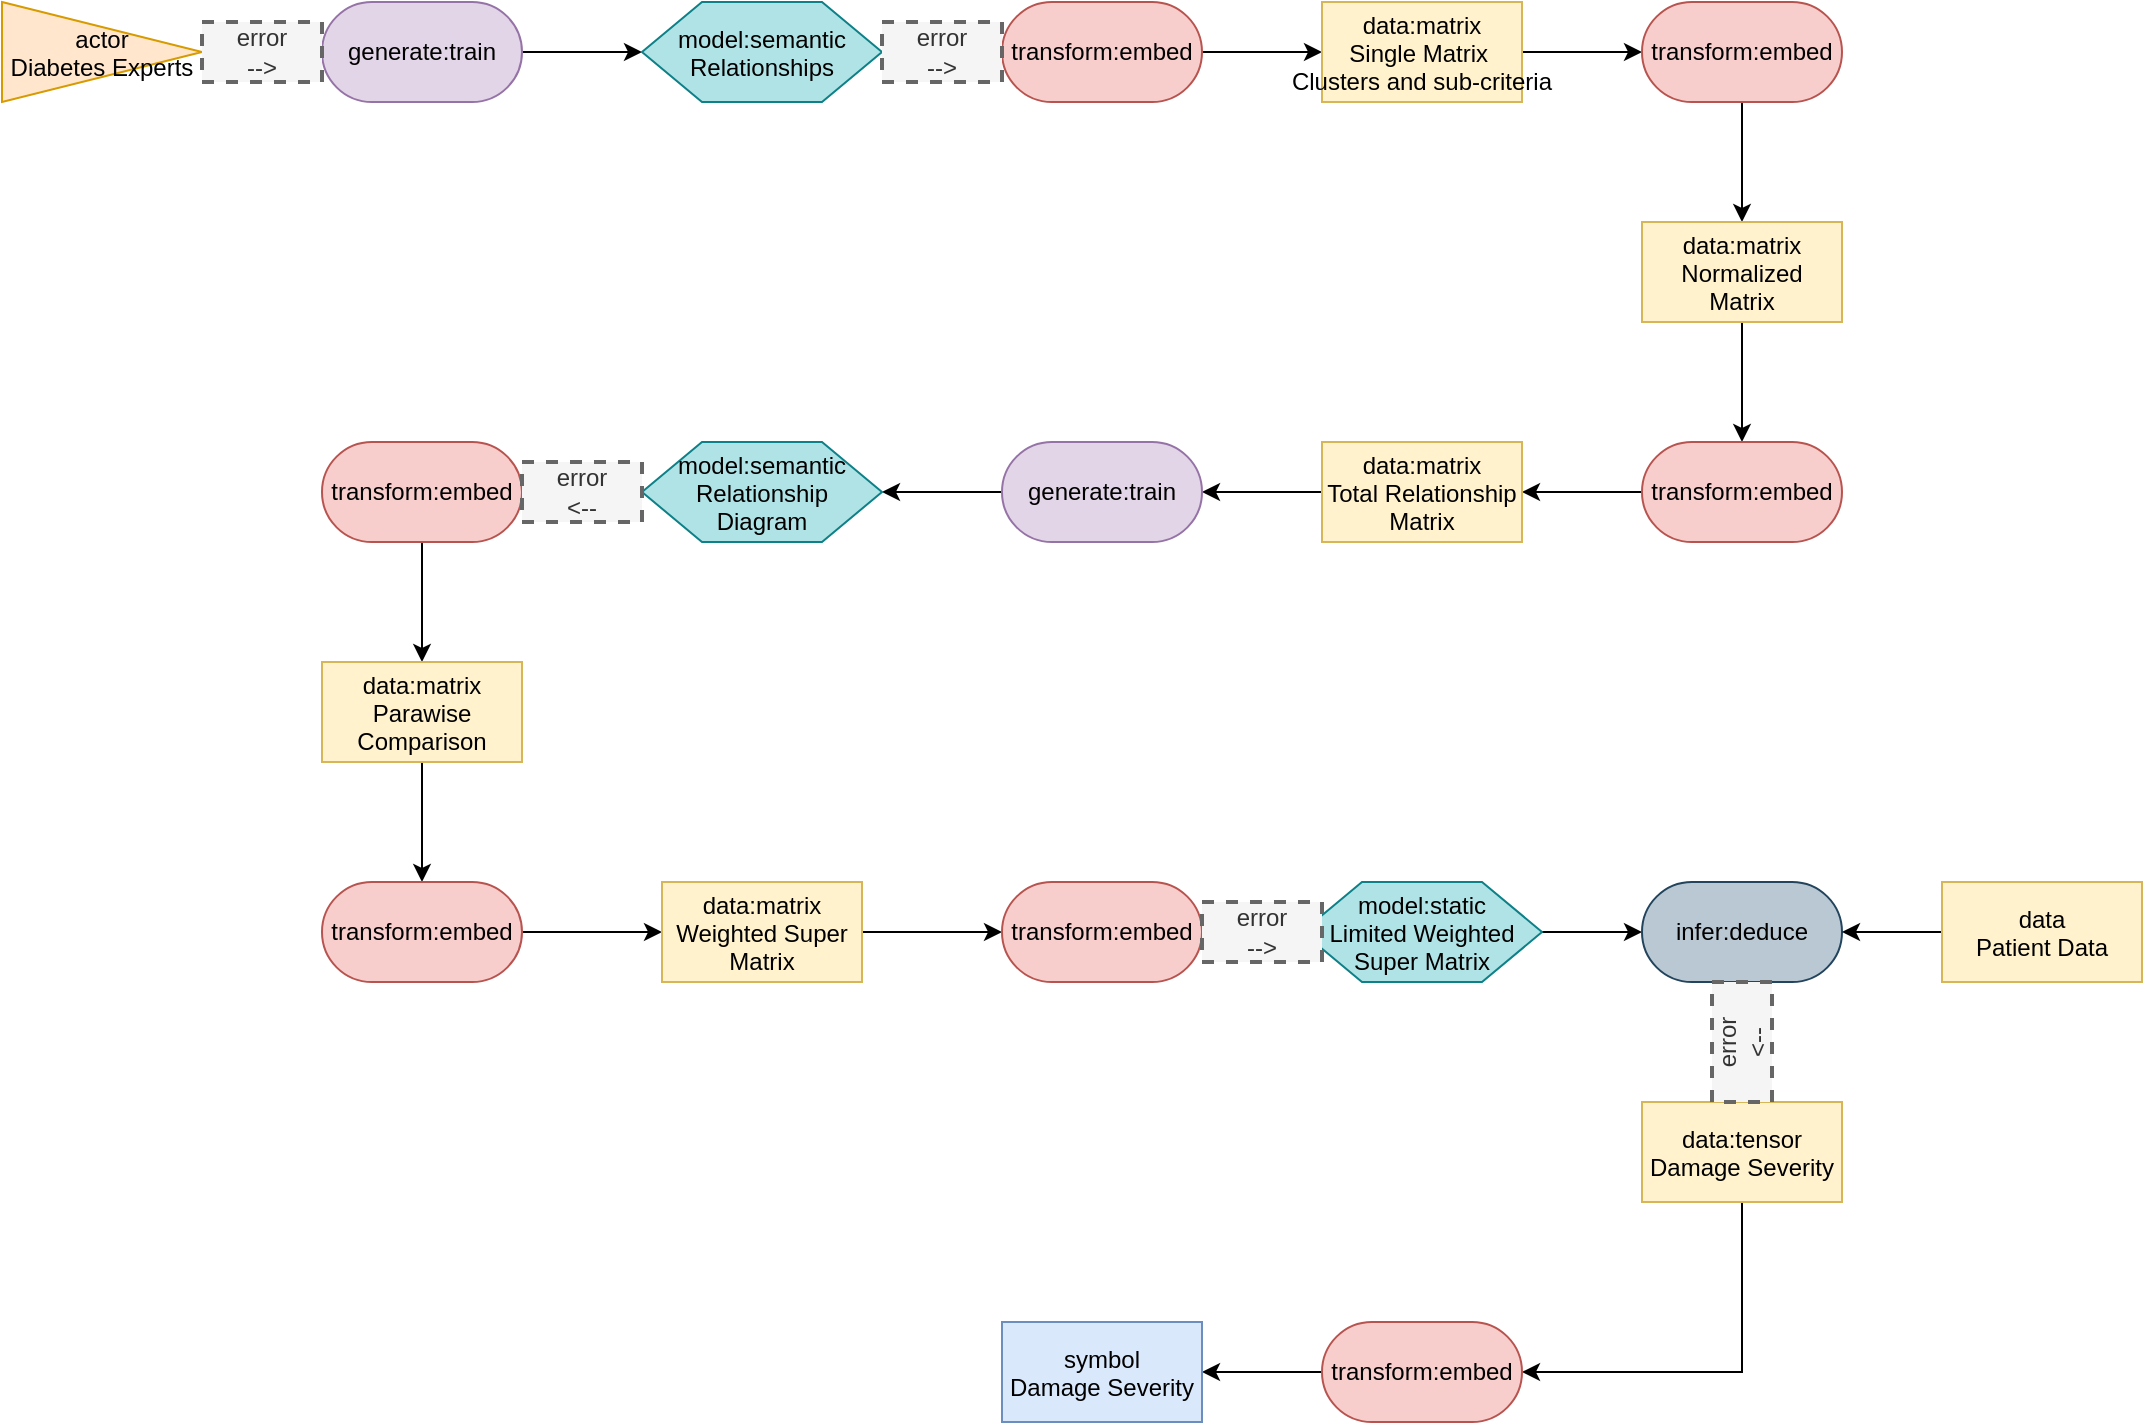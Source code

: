 <mxfile version="27.1.6" pages="2">
  <diagram name="Page-1" id="Ha0MgVNEtsTLosOIZYmX">
    <mxGraphModel dx="1123" dy="673" grid="1" gridSize="10" guides="1" tooltips="1" connect="1" arrows="1" fold="1" page="1" pageScale="1" pageWidth="3300" pageHeight="4681" math="0" shadow="0">
      <root>
        <mxCell id="0" />
        <mxCell id="1" parent="0" />
        <mxCell id="TfQsHLih08UGCaOp2INQ-1" value="actor&#xa;Diabetes Experts" style="triangle;fillColor=#ffe6cc;strokeColor=#d79b00;fontColor=#000000;" parent="1" name="actor" vertex="1">
          <mxGeometry x="680" y="310" width="100" height="50" as="geometry" />
        </mxCell>
        <mxCell id="TfQsHLih08UGCaOp2INQ-7" style="edgeStyle=orthogonalEdgeStyle;rounded=0;orthogonalLoop=1;jettySize=auto;html=1;entryX=0;entryY=0.5;entryDx=0;entryDy=0;" parent="1" source="TfQsHLih08UGCaOp2INQ-2" target="TfQsHLih08UGCaOp2INQ-6" edge="1">
          <mxGeometry relative="1" as="geometry" />
        </mxCell>
        <mxCell id="TfQsHLih08UGCaOp2INQ-2" value="generate:train" style="rounded=1;whiteSpace=wrap;html=1;arcSize=50;fillColor=#e1d5e7;strokeColor=#9673a6;" parent="1" name="generate:train" vertex="1">
          <mxGeometry x="840" y="310" width="100" height="50" as="geometry" />
        </mxCell>
        <mxCell id="TfQsHLih08UGCaOp2INQ-5" value="&lt;div&gt;error&lt;/div&gt;&lt;div&gt;--&amp;gt;&lt;/div&gt;" style="text;html=1;align=center;verticalAlign=middle;whiteSpace=wrap;rounded=0;dashed=1;fillColor=#f5f5f5;fontColor=#333333;strokeColor=#666666;strokeWidth=2;" parent="1" name="text" vertex="1">
          <mxGeometry x="780" y="320" width="60" height="30" as="geometry" />
        </mxCell>
        <mxCell id="TfQsHLih08UGCaOp2INQ-6" value="model:semantic&#xa;Relationships" style="shape=hexagon;perimeter=hexagonPerimeter2;fillColor=#b0e3e6;strokeColor=#0e8088;" parent="1" name="model" vertex="1">
          <mxGeometry x="1000" y="310" width="120" height="50" as="geometry" />
        </mxCell>
        <mxCell id="TfQsHLih08UGCaOp2INQ-12" style="edgeStyle=orthogonalEdgeStyle;rounded=0;orthogonalLoop=1;jettySize=auto;html=1;entryX=0;entryY=0.5;entryDx=0;entryDy=0;" parent="1" source="TfQsHLih08UGCaOp2INQ-8" target="TfQsHLih08UGCaOp2INQ-11" edge="1">
          <mxGeometry relative="1" as="geometry" />
        </mxCell>
        <mxCell id="TfQsHLih08UGCaOp2INQ-8" value="transform:embed" style="rounded=1;whiteSpace=wrap;html=1;arcSize=50;fillColor=#f8cecc;strokeColor=#b85450;" parent="1" name="transform" vertex="1">
          <mxGeometry x="1180" y="310" width="100" height="50" as="geometry" />
        </mxCell>
        <mxCell id="TfQsHLih08UGCaOp2INQ-10" value="&lt;div&gt;error&lt;/div&gt;&lt;div&gt;--&amp;gt;&lt;/div&gt;" style="text;html=1;align=center;verticalAlign=middle;whiteSpace=wrap;rounded=0;dashed=1;fillColor=#f5f5f5;fontColor=#333333;strokeColor=#666666;strokeWidth=2;" parent="1" name="text" vertex="1">
          <mxGeometry x="1120" y="320" width="60" height="30" as="geometry" />
        </mxCell>
        <mxCell id="TfQsHLih08UGCaOp2INQ-14" style="edgeStyle=orthogonalEdgeStyle;rounded=0;orthogonalLoop=1;jettySize=auto;html=1;entryX=0;entryY=0.5;entryDx=0;entryDy=0;" parent="1" source="TfQsHLih08UGCaOp2INQ-11" target="TfQsHLih08UGCaOp2INQ-13" edge="1">
          <mxGeometry relative="1" as="geometry" />
        </mxCell>
        <mxCell id="TfQsHLih08UGCaOp2INQ-11" value="data:matrix&#xa;Single Matrix &#xa;Clusters and sub-criteria" style="rectangle;fillColor=#fff2cc;strokeColor=#d6b656;" parent="1" name="data" vertex="1">
          <mxGeometry x="1340" y="310" width="100" height="50" as="geometry" />
        </mxCell>
        <mxCell id="TfQsHLih08UGCaOp2INQ-16" style="edgeStyle=orthogonalEdgeStyle;rounded=0;orthogonalLoop=1;jettySize=auto;html=1;entryX=0.5;entryY=0;entryDx=0;entryDy=0;" parent="1" source="TfQsHLih08UGCaOp2INQ-13" target="TfQsHLih08UGCaOp2INQ-15" edge="1">
          <mxGeometry relative="1" as="geometry" />
        </mxCell>
        <mxCell id="TfQsHLih08UGCaOp2INQ-13" value="transform:embed" style="rounded=1;whiteSpace=wrap;html=1;arcSize=50;fillColor=#f8cecc;strokeColor=#b85450;" parent="1" name="transform" vertex="1">
          <mxGeometry x="1500" y="310" width="100" height="50" as="geometry" />
        </mxCell>
        <mxCell id="TfQsHLih08UGCaOp2INQ-18" style="edgeStyle=orthogonalEdgeStyle;rounded=0;orthogonalLoop=1;jettySize=auto;html=1;entryX=0.5;entryY=0;entryDx=0;entryDy=0;" parent="1" source="TfQsHLih08UGCaOp2INQ-15" target="TfQsHLih08UGCaOp2INQ-17" edge="1">
          <mxGeometry relative="1" as="geometry" />
        </mxCell>
        <mxCell id="TfQsHLih08UGCaOp2INQ-15" value="data:matrix&#xa;Normalized&#xa;Matrix" style="rectangle;fillColor=#fff2cc;strokeColor=#d6b656;" parent="1" name="data" vertex="1">
          <mxGeometry x="1500" y="420" width="100" height="50" as="geometry" />
        </mxCell>
        <mxCell id="TfQsHLih08UGCaOp2INQ-56" style="edgeStyle=orthogonalEdgeStyle;rounded=0;orthogonalLoop=1;jettySize=auto;html=1;entryX=1;entryY=0.5;entryDx=0;entryDy=0;" parent="1" source="TfQsHLih08UGCaOp2INQ-17" target="TfQsHLih08UGCaOp2INQ-19" edge="1">
          <mxGeometry relative="1" as="geometry" />
        </mxCell>
        <mxCell id="TfQsHLih08UGCaOp2INQ-17" value="transform:embed" style="rounded=1;whiteSpace=wrap;html=1;arcSize=50;fillColor=#f8cecc;strokeColor=#b85450;" parent="1" name="transform" vertex="1">
          <mxGeometry x="1500" y="530" width="100" height="50" as="geometry" />
        </mxCell>
        <mxCell id="TfQsHLih08UGCaOp2INQ-22" style="edgeStyle=orthogonalEdgeStyle;rounded=0;orthogonalLoop=1;jettySize=auto;html=1;entryX=1;entryY=0.5;entryDx=0;entryDy=0;" parent="1" source="TfQsHLih08UGCaOp2INQ-19" target="TfQsHLih08UGCaOp2INQ-21" edge="1">
          <mxGeometry relative="1" as="geometry" />
        </mxCell>
        <mxCell id="TfQsHLih08UGCaOp2INQ-19" value="data:matrix&#xa;Total Relationship&#xa;Matrix" style="rectangle;fillColor=#fff2cc;strokeColor=#d6b656;" parent="1" name="data" vertex="1">
          <mxGeometry x="1340" y="530" width="100" height="50" as="geometry" />
        </mxCell>
        <mxCell id="TfQsHLih08UGCaOp2INQ-24" style="edgeStyle=orthogonalEdgeStyle;rounded=0;orthogonalLoop=1;jettySize=auto;html=1;entryX=1;entryY=0.5;entryDx=0;entryDy=0;" parent="1" source="TfQsHLih08UGCaOp2INQ-21" target="TfQsHLih08UGCaOp2INQ-23" edge="1">
          <mxGeometry relative="1" as="geometry" />
        </mxCell>
        <mxCell id="TfQsHLih08UGCaOp2INQ-21" value="generate:train" style="rounded=1;whiteSpace=wrap;html=1;arcSize=50;fillColor=#e1d5e7;strokeColor=#9673a6;" parent="1" name="generate:train" vertex="1">
          <mxGeometry x="1180" y="530" width="100" height="50" as="geometry" />
        </mxCell>
        <mxCell id="TfQsHLih08UGCaOp2INQ-23" value="model:semantic&#xa;Relationship&#xa;Diagram" style="shape=hexagon;perimeter=hexagonPerimeter2;fillColor=#b0e3e6;strokeColor=#0e8088;" parent="1" name="model" vertex="1">
          <mxGeometry x="1000" y="530" width="120" height="50" as="geometry" />
        </mxCell>
        <mxCell id="TfQsHLih08UGCaOp2INQ-29" style="edgeStyle=orthogonalEdgeStyle;rounded=0;orthogonalLoop=1;jettySize=auto;html=1;exitX=0.5;exitY=1;exitDx=0;exitDy=0;entryX=0.5;entryY=0;entryDx=0;entryDy=0;" parent="1" source="TfQsHLih08UGCaOp2INQ-25" target="TfQsHLih08UGCaOp2INQ-28" edge="1">
          <mxGeometry relative="1" as="geometry" />
        </mxCell>
        <mxCell id="TfQsHLih08UGCaOp2INQ-25" value="transform:embed" style="rounded=1;whiteSpace=wrap;html=1;arcSize=50;fillColor=#f8cecc;strokeColor=#b85450;" parent="1" name="transform" vertex="1">
          <mxGeometry x="840" y="530" width="100" height="50" as="geometry" />
        </mxCell>
        <mxCell id="TfQsHLih08UGCaOp2INQ-27" value="&lt;div&gt;error&lt;/div&gt;&lt;div&gt;&amp;lt;--&lt;/div&gt;" style="text;html=1;align=center;verticalAlign=middle;whiteSpace=wrap;rounded=0;dashed=1;fillColor=#f5f5f5;fontColor=#333333;strokeColor=#666666;strokeWidth=2;" parent="1" name="text" vertex="1">
          <mxGeometry x="940" y="540" width="60" height="30" as="geometry" />
        </mxCell>
        <mxCell id="TfQsHLih08UGCaOp2INQ-31" style="edgeStyle=orthogonalEdgeStyle;rounded=0;orthogonalLoop=1;jettySize=auto;html=1;exitX=0.5;exitY=1;exitDx=0;exitDy=0;entryX=0.5;entryY=0;entryDx=0;entryDy=0;" parent="1" source="TfQsHLih08UGCaOp2INQ-28" target="TfQsHLih08UGCaOp2INQ-30" edge="1">
          <mxGeometry relative="1" as="geometry" />
        </mxCell>
        <mxCell id="TfQsHLih08UGCaOp2INQ-28" value="data:matrix&#xa;Parawise&#xa;Comparison" style="rectangle;fillColor=#fff2cc;strokeColor=#d6b656;" parent="1" name="data" vertex="1">
          <mxGeometry x="840" y="640" width="100" height="50" as="geometry" />
        </mxCell>
        <mxCell id="TfQsHLih08UGCaOp2INQ-33" style="edgeStyle=orthogonalEdgeStyle;rounded=0;orthogonalLoop=1;jettySize=auto;html=1;entryX=0;entryY=0.5;entryDx=0;entryDy=0;" parent="1" source="TfQsHLih08UGCaOp2INQ-30" target="TfQsHLih08UGCaOp2INQ-32" edge="1">
          <mxGeometry relative="1" as="geometry" />
        </mxCell>
        <mxCell id="TfQsHLih08UGCaOp2INQ-30" value="transform:embed" style="rounded=1;whiteSpace=wrap;html=1;arcSize=50;fillColor=#f8cecc;strokeColor=#b85450;" parent="1" name="transform" vertex="1">
          <mxGeometry x="840" y="750" width="100" height="50" as="geometry" />
        </mxCell>
        <mxCell id="TfQsHLih08UGCaOp2INQ-35" style="edgeStyle=orthogonalEdgeStyle;rounded=0;orthogonalLoop=1;jettySize=auto;html=1;entryX=0;entryY=0.5;entryDx=0;entryDy=0;" parent="1" source="TfQsHLih08UGCaOp2INQ-32" target="TfQsHLih08UGCaOp2INQ-34" edge="1">
          <mxGeometry relative="1" as="geometry" />
        </mxCell>
        <mxCell id="TfQsHLih08UGCaOp2INQ-32" value="data:matrix&#xa;Weighted Super&#xa;Matrix" style="rectangle;fillColor=#fff2cc;strokeColor=#d6b656;" parent="1" name="data" vertex="1">
          <mxGeometry x="1010" y="750" width="100" height="50" as="geometry" />
        </mxCell>
        <mxCell id="TfQsHLih08UGCaOp2INQ-34" value="transform:embed" style="rounded=1;whiteSpace=wrap;html=1;arcSize=50;fillColor=#f8cecc;strokeColor=#b85450;" parent="1" name="transform" vertex="1">
          <mxGeometry x="1180" y="750" width="100" height="50" as="geometry" />
        </mxCell>
        <mxCell id="TfQsHLih08UGCaOp2INQ-40" style="edgeStyle=orthogonalEdgeStyle;rounded=0;orthogonalLoop=1;jettySize=auto;html=1;entryX=0;entryY=0.5;entryDx=0;entryDy=0;" parent="1" source="TfQsHLih08UGCaOp2INQ-36" target="TfQsHLih08UGCaOp2INQ-39" edge="1">
          <mxGeometry relative="1" as="geometry" />
        </mxCell>
        <mxCell id="TfQsHLih08UGCaOp2INQ-36" value="model:static&#xa;Limited Weighted&#xa;Super Matrix" style="shape=hexagon;perimeter=hexagonPerimeter2;fillColor=#b0e3e6;strokeColor=#0e8088;" parent="1" name="model" vertex="1">
          <mxGeometry x="1330" y="750" width="120" height="50" as="geometry" />
        </mxCell>
        <mxCell id="TfQsHLih08UGCaOp2INQ-38" value="&lt;div&gt;error&lt;/div&gt;&lt;div&gt;--&amp;gt;&lt;/div&gt;" style="text;html=1;align=center;verticalAlign=middle;whiteSpace=wrap;rounded=0;dashed=1;fillColor=#f5f5f5;fontColor=#333333;strokeColor=#666666;strokeWidth=2;" parent="1" name="text" vertex="1">
          <mxGeometry x="1280" y="760" width="60" height="30" as="geometry" />
        </mxCell>
        <mxCell id="TfQsHLih08UGCaOp2INQ-39" value="infer:deduce" style="rounded=1;whiteSpace=wrap;html=1;arcSize=50;fillColor=#bac8d3;strokeColor=#23445d;" parent="1" name="infer:deduce" vertex="1">
          <mxGeometry x="1500" y="750" width="100" height="50" as="geometry" />
        </mxCell>
        <mxCell id="TfQsHLih08UGCaOp2INQ-42" style="edgeStyle=orthogonalEdgeStyle;rounded=0;orthogonalLoop=1;jettySize=auto;html=1;entryX=1;entryY=0.5;entryDx=0;entryDy=0;" parent="1" source="TfQsHLih08UGCaOp2INQ-41" target="TfQsHLih08UGCaOp2INQ-39" edge="1">
          <mxGeometry relative="1" as="geometry" />
        </mxCell>
        <mxCell id="TfQsHLih08UGCaOp2INQ-41" value="data&#xa;Patient Data" style="rectangle;fillColor=#fff2cc;strokeColor=#d6b656;" parent="1" name="data" vertex="1">
          <mxGeometry x="1650" y="750" width="100" height="50" as="geometry" />
        </mxCell>
        <mxCell id="TfQsHLih08UGCaOp2INQ-48" style="edgeStyle=orthogonalEdgeStyle;rounded=0;orthogonalLoop=1;jettySize=auto;html=1;exitX=0.5;exitY=1;exitDx=0;exitDy=0;entryX=1;entryY=0.5;entryDx=0;entryDy=0;" parent="1" source="TfQsHLih08UGCaOp2INQ-43" target="TfQsHLih08UGCaOp2INQ-46" edge="1">
          <mxGeometry relative="1" as="geometry" />
        </mxCell>
        <mxCell id="TfQsHLih08UGCaOp2INQ-43" value="data:tensor&#xa;Damage Severity" style="rectangle;fillColor=#fff2cc;strokeColor=#d6b656;" parent="1" name="data" vertex="1">
          <mxGeometry x="1500" y="860" width="100" height="50" as="geometry" />
        </mxCell>
        <mxCell id="TfQsHLih08UGCaOp2INQ-45" value="&lt;div&gt;error&lt;/div&gt;&lt;div&gt;&amp;lt;--&lt;/div&gt;" style="text;html=1;align=center;verticalAlign=middle;whiteSpace=wrap;rounded=0;dashed=1;fillColor=#f5f5f5;fontColor=#333333;strokeColor=#666666;strokeWidth=2;horizontal=0;" parent="1" name="text" vertex="1">
          <mxGeometry x="1535" y="800" width="30" height="60" as="geometry" />
        </mxCell>
        <mxCell id="TfQsHLih08UGCaOp2INQ-50" style="edgeStyle=orthogonalEdgeStyle;rounded=0;orthogonalLoop=1;jettySize=auto;html=1;exitX=0;exitY=0.5;exitDx=0;exitDy=0;entryX=1;entryY=0.5;entryDx=0;entryDy=0;" parent="1" source="TfQsHLih08UGCaOp2INQ-46" target="TfQsHLih08UGCaOp2INQ-49" edge="1">
          <mxGeometry relative="1" as="geometry" />
        </mxCell>
        <mxCell id="TfQsHLih08UGCaOp2INQ-46" value="transform:embed" style="rounded=1;whiteSpace=wrap;html=1;arcSize=50;fillColor=#f8cecc;strokeColor=#b85450;" parent="1" name="transform" vertex="1">
          <mxGeometry x="1340" y="970" width="100" height="50" as="geometry" />
        </mxCell>
        <mxCell id="TfQsHLih08UGCaOp2INQ-49" value="symbol&#xa;Damage Severity" style="rectangle;fillColor=#dae8fc;strokeColor=#6c8ebf;" parent="1" name="symbol" vertex="1">
          <mxGeometry x="1180" y="970" width="100" height="50" as="geometry" />
        </mxCell>
      </root>
    </mxGraphModel>
  </diagram>
  <diagram name="Copy of Page-1" id="iRnKiN3x8ecS9jn7VzNa">
    <mxGraphModel dx="1572" dy="942" grid="1" gridSize="10" guides="1" tooltips="1" connect="1" arrows="1" fold="1" page="1" pageScale="1" pageWidth="3300" pageHeight="4681" math="0" shadow="0">
      <root>
        <mxCell id="Cv9tqUdbUmMxnPKCn7Bh-0" />
        <mxCell id="Cv9tqUdbUmMxnPKCn7Bh-1" parent="Cv9tqUdbUmMxnPKCn7Bh-0" />
        <mxCell id="Cv9tqUdbUmMxnPKCn7Bh-2" value="actor&#xa;Diabetes Experts" style="triangle;fillColor=#ffe6cc;strokeColor=#d79b00;fontColor=#000000;" name="actor" vertex="1" parent="Cv9tqUdbUmMxnPKCn7Bh-1">
          <mxGeometry x="680" y="310" width="100" height="50" as="geometry" />
        </mxCell>
        <mxCell id="Cv9tqUdbUmMxnPKCn7Bh-3" style="edgeStyle=orthogonalEdgeStyle;rounded=0;orthogonalLoop=1;jettySize=auto;html=1;entryX=0;entryY=0.5;entryDx=0;entryDy=0;" edge="1" parent="Cv9tqUdbUmMxnPKCn7Bh-1" source="Cv9tqUdbUmMxnPKCn7Bh-4" target="Cv9tqUdbUmMxnPKCn7Bh-6">
          <mxGeometry relative="1" as="geometry" />
        </mxCell>
        <mxCell id="Cv9tqUdbUmMxnPKCn7Bh-4" value="generate:train" style="rounded=1;whiteSpace=wrap;html=1;arcSize=50;fillColor=#e1d5e7;strokeColor=#9673a6;" name="generate:train" vertex="1" parent="Cv9tqUdbUmMxnPKCn7Bh-1">
          <mxGeometry x="840" y="310" width="100" height="50" as="geometry" />
        </mxCell>
        <mxCell id="Cv9tqUdbUmMxnPKCn7Bh-5" value="&lt;div&gt;error&lt;/div&gt;&lt;div&gt;--&amp;gt;&lt;/div&gt;" style="text;html=1;align=center;verticalAlign=middle;whiteSpace=wrap;rounded=0;dashed=1;fillColor=#f5f5f5;fontColor=#333333;strokeColor=#666666;strokeWidth=2;" name="text" vertex="1" parent="Cv9tqUdbUmMxnPKCn7Bh-1">
          <mxGeometry x="780" y="320" width="60" height="30" as="geometry" />
        </mxCell>
        <mxCell id="fbcGOd-tGUechGRCTEbU-1" style="edgeStyle=orthogonalEdgeStyle;rounded=0;orthogonalLoop=1;jettySize=auto;html=1;exitX=1;exitY=0.5;exitDx=0;exitDy=0;entryX=0;entryY=0.5;entryDx=0;entryDy=0;" edge="1" parent="Cv9tqUdbUmMxnPKCn7Bh-1" source="Cv9tqUdbUmMxnPKCn7Bh-6" target="Cv9tqUdbUmMxnPKCn7Bh-8">
          <mxGeometry relative="1" as="geometry" />
        </mxCell>
        <mxCell id="Cv9tqUdbUmMxnPKCn7Bh-6" value="model:semantic&#xa;Relationships" style="shape=hexagon;perimeter=hexagonPerimeter2;fillColor=#b0e3e6;strokeColor=#0e8088;" name="model" vertex="1" parent="Cv9tqUdbUmMxnPKCn7Bh-1" tooltip="⚠️ Node not part of any valid pattern.">
          <mxGeometry x="1000" y="310" width="120" height="50" as="geometry" />
        </mxCell>
        <mxCell id="Cv9tqUdbUmMxnPKCn7Bh-7" style="edgeStyle=orthogonalEdgeStyle;rounded=0;orthogonalLoop=1;jettySize=auto;html=1;entryX=0;entryY=0.5;entryDx=0;entryDy=0;" edge="1" parent="Cv9tqUdbUmMxnPKCn7Bh-1" source="Cv9tqUdbUmMxnPKCn7Bh-8" target="Cv9tqUdbUmMxnPKCn7Bh-11">
          <mxGeometry relative="1" as="geometry" />
        </mxCell>
        <mxCell id="Cv9tqUdbUmMxnPKCn7Bh-8" value="transform:embed" style="rounded=1;whiteSpace=wrap;html=1;arcSize=50;fillColor=#f8cecc;strokeColor=#b85450;" name="transform" vertex="1" parent="Cv9tqUdbUmMxnPKCn7Bh-1" tooltip="⚠️ Node not part of any valid pattern.">
          <mxGeometry x="1180" y="310" width="100" height="50" as="geometry" />
        </mxCell>
        <mxCell id="Cv9tqUdbUmMxnPKCn7Bh-10" style="edgeStyle=orthogonalEdgeStyle;rounded=0;orthogonalLoop=1;jettySize=auto;html=1;entryX=0;entryY=0.5;entryDx=0;entryDy=0;" edge="1" parent="Cv9tqUdbUmMxnPKCn7Bh-1" source="Cv9tqUdbUmMxnPKCn7Bh-11" target="Cv9tqUdbUmMxnPKCn7Bh-13">
          <mxGeometry relative="1" as="geometry" />
        </mxCell>
        <mxCell id="Cv9tqUdbUmMxnPKCn7Bh-11" value="data:matrix&#xa;Single Matrix &#xa;Clusters and sub-criteria" style="rectangle;fillColor=#fff2cc;strokeColor=#d6b656;" name="data" vertex="1" parent="Cv9tqUdbUmMxnPKCn7Bh-1" tooltip="⚠️ Node not part of any valid pattern.">
          <mxGeometry x="1340" y="310" width="100" height="50" as="geometry" />
        </mxCell>
        <mxCell id="Cv9tqUdbUmMxnPKCn7Bh-12" style="edgeStyle=orthogonalEdgeStyle;rounded=0;orthogonalLoop=1;jettySize=auto;html=1;entryX=0.5;entryY=0;entryDx=0;entryDy=0;" edge="1" parent="Cv9tqUdbUmMxnPKCn7Bh-1" source="Cv9tqUdbUmMxnPKCn7Bh-13" target="Cv9tqUdbUmMxnPKCn7Bh-15">
          <mxGeometry relative="1" as="geometry" />
        </mxCell>
        <mxCell id="Cv9tqUdbUmMxnPKCn7Bh-13" value="transform:embed" style="rounded=1;whiteSpace=wrap;html=1;arcSize=50;fillColor=#f8cecc;strokeColor=#b85450;" name="transform" vertex="1" parent="Cv9tqUdbUmMxnPKCn7Bh-1">
          <mxGeometry x="1500" y="310" width="100" height="50" as="geometry" />
        </mxCell>
        <mxCell id="Cv9tqUdbUmMxnPKCn7Bh-14" style="edgeStyle=orthogonalEdgeStyle;rounded=0;orthogonalLoop=1;jettySize=auto;html=1;entryX=0.5;entryY=0;entryDx=0;entryDy=0;" edge="1" parent="Cv9tqUdbUmMxnPKCn7Bh-1" source="Cv9tqUdbUmMxnPKCn7Bh-15" target="Cv9tqUdbUmMxnPKCn7Bh-17">
          <mxGeometry relative="1" as="geometry" />
        </mxCell>
        <mxCell id="Cv9tqUdbUmMxnPKCn7Bh-15" value="data:matrix&#xa;Normalized&#xa;Matrix" style="rectangle;fillColor=#fff2cc;strokeColor=#d6b656;" name="data" vertex="1" parent="Cv9tqUdbUmMxnPKCn7Bh-1">
          <mxGeometry x="1500" y="420" width="100" height="50" as="geometry" />
        </mxCell>
        <mxCell id="Cv9tqUdbUmMxnPKCn7Bh-16" style="edgeStyle=orthogonalEdgeStyle;rounded=0;orthogonalLoop=1;jettySize=auto;html=1;entryX=1;entryY=0.5;entryDx=0;entryDy=0;" edge="1" parent="Cv9tqUdbUmMxnPKCn7Bh-1" source="Cv9tqUdbUmMxnPKCn7Bh-17" target="Cv9tqUdbUmMxnPKCn7Bh-19">
          <mxGeometry relative="1" as="geometry" />
        </mxCell>
        <mxCell id="Cv9tqUdbUmMxnPKCn7Bh-17" value="transform:embed" style="rounded=1;whiteSpace=wrap;html=1;arcSize=50;fillColor=#f8cecc;strokeColor=#b85450;" name="transform" vertex="1" parent="Cv9tqUdbUmMxnPKCn7Bh-1">
          <mxGeometry x="1500" y="530" width="100" height="50" as="geometry" />
        </mxCell>
        <mxCell id="Cv9tqUdbUmMxnPKCn7Bh-18" style="edgeStyle=orthogonalEdgeStyle;rounded=0;orthogonalLoop=1;jettySize=auto;html=1;entryX=1;entryY=0.5;entryDx=0;entryDy=0;" edge="1" parent="Cv9tqUdbUmMxnPKCn7Bh-1" source="Cv9tqUdbUmMxnPKCn7Bh-19" target="Cv9tqUdbUmMxnPKCn7Bh-21">
          <mxGeometry relative="1" as="geometry" />
        </mxCell>
        <mxCell id="Cv9tqUdbUmMxnPKCn7Bh-19" value="data:matrix&#xa;Total Relationship&#xa;Matrix" style="rectangle;fillColor=#fff2cc;strokeColor=#d6b656;" name="data" vertex="1" parent="Cv9tqUdbUmMxnPKCn7Bh-1">
          <mxGeometry x="1340" y="530" width="100" height="50" as="geometry" />
        </mxCell>
        <mxCell id="Cv9tqUdbUmMxnPKCn7Bh-20" style="edgeStyle=orthogonalEdgeStyle;rounded=0;orthogonalLoop=1;jettySize=auto;html=1;entryX=1;entryY=0.5;entryDx=0;entryDy=0;" edge="1" parent="Cv9tqUdbUmMxnPKCn7Bh-1" source="Cv9tqUdbUmMxnPKCn7Bh-21" target="Cv9tqUdbUmMxnPKCn7Bh-22">
          <mxGeometry relative="1" as="geometry" />
        </mxCell>
        <mxCell id="Cv9tqUdbUmMxnPKCn7Bh-21" value="generate:train" style="rounded=1;whiteSpace=wrap;html=1;arcSize=50;fillColor=#e1d5e7;strokeColor=#9673a6;" name="generate:train" vertex="1" parent="Cv9tqUdbUmMxnPKCn7Bh-1">
          <mxGeometry x="1180" y="530" width="100" height="50" as="geometry" />
        </mxCell>
        <mxCell id="fbcGOd-tGUechGRCTEbU-2" style="edgeStyle=orthogonalEdgeStyle;rounded=0;orthogonalLoop=1;jettySize=auto;html=1;exitX=0;exitY=0.5;exitDx=0;exitDy=0;entryX=1;entryY=0.5;entryDx=0;entryDy=0;" edge="1" parent="Cv9tqUdbUmMxnPKCn7Bh-1" source="Cv9tqUdbUmMxnPKCn7Bh-22" target="Cv9tqUdbUmMxnPKCn7Bh-24">
          <mxGeometry relative="1" as="geometry" />
        </mxCell>
        <mxCell id="Cv9tqUdbUmMxnPKCn7Bh-22" value="model:semantic&#xa;Relationship&#xa;Diagram" style="shape=hexagon;perimeter=hexagonPerimeter2;fillColor=#b0e3e6;strokeColor=#0e8088;" name="model" vertex="1" parent="Cv9tqUdbUmMxnPKCn7Bh-1" tooltip="⚠️ Node not part of any valid pattern.">
          <mxGeometry x="1000" y="530" width="120" height="50" as="geometry" />
        </mxCell>
        <mxCell id="Cv9tqUdbUmMxnPKCn7Bh-23" style="edgeStyle=orthogonalEdgeStyle;rounded=0;orthogonalLoop=1;jettySize=auto;html=1;exitX=0.5;exitY=1;exitDx=0;exitDy=0;entryX=0.5;entryY=0;entryDx=0;entryDy=0;" edge="1" parent="Cv9tqUdbUmMxnPKCn7Bh-1" source="Cv9tqUdbUmMxnPKCn7Bh-24" target="Cv9tqUdbUmMxnPKCn7Bh-27">
          <mxGeometry relative="1" as="geometry" />
        </mxCell>
        <mxCell id="Cv9tqUdbUmMxnPKCn7Bh-24" value="transform:embed" style="rounded=1;whiteSpace=wrap;html=1;arcSize=50;fillColor=#f8cecc;strokeColor=#b85450;" name="transform" vertex="1" parent="Cv9tqUdbUmMxnPKCn7Bh-1" tooltip="⚠️ Node not part of any valid pattern.">
          <mxGeometry x="840" y="530" width="100" height="50" as="geometry" />
        </mxCell>
        <mxCell id="Cv9tqUdbUmMxnPKCn7Bh-26" style="edgeStyle=orthogonalEdgeStyle;rounded=0;orthogonalLoop=1;jettySize=auto;html=1;exitX=0.5;exitY=1;exitDx=0;exitDy=0;entryX=0.5;entryY=0;entryDx=0;entryDy=0;" edge="1" parent="Cv9tqUdbUmMxnPKCn7Bh-1" source="Cv9tqUdbUmMxnPKCn7Bh-27" target="Cv9tqUdbUmMxnPKCn7Bh-29">
          <mxGeometry relative="1" as="geometry" />
        </mxCell>
        <mxCell id="Cv9tqUdbUmMxnPKCn7Bh-27" value="data:matrix&#xa;Parawise&#xa;Comparison" style="rectangle;fillColor=#fff2cc;strokeColor=#d6b656;" name="data" vertex="1" parent="Cv9tqUdbUmMxnPKCn7Bh-1" tooltip="⚠️ Node not part of any valid pattern.">
          <mxGeometry x="840" y="640" width="100" height="50" as="geometry" />
        </mxCell>
        <mxCell id="Cv9tqUdbUmMxnPKCn7Bh-28" style="edgeStyle=orthogonalEdgeStyle;rounded=0;orthogonalLoop=1;jettySize=auto;html=1;entryX=0;entryY=0.5;entryDx=0;entryDy=0;" edge="1" parent="Cv9tqUdbUmMxnPKCn7Bh-1" source="Cv9tqUdbUmMxnPKCn7Bh-29" target="Cv9tqUdbUmMxnPKCn7Bh-31">
          <mxGeometry relative="1" as="geometry" />
        </mxCell>
        <mxCell id="Cv9tqUdbUmMxnPKCn7Bh-29" value="transform:embed" style="rounded=1;whiteSpace=wrap;html=1;arcSize=50;fillColor=#f8cecc;strokeColor=#b85450;" name="transform" vertex="1" parent="Cv9tqUdbUmMxnPKCn7Bh-1">
          <mxGeometry x="840" y="750" width="100" height="50" as="geometry" />
        </mxCell>
        <mxCell id="Cv9tqUdbUmMxnPKCn7Bh-30" style="edgeStyle=orthogonalEdgeStyle;rounded=0;orthogonalLoop=1;jettySize=auto;html=1;entryX=0;entryY=0.5;entryDx=0;entryDy=0;" edge="1" parent="Cv9tqUdbUmMxnPKCn7Bh-1" source="Cv9tqUdbUmMxnPKCn7Bh-31" target="Cv9tqUdbUmMxnPKCn7Bh-32">
          <mxGeometry relative="1" as="geometry" />
        </mxCell>
        <mxCell id="Cv9tqUdbUmMxnPKCn7Bh-31" value="data:matrix&#xa;Weighted Super&#xa;Matrix" style="rectangle;fillColor=#fff2cc;strokeColor=#d6b656;" name="data" vertex="1" parent="Cv9tqUdbUmMxnPKCn7Bh-1" tooltip="⚠️ Node not part of any valid pattern.">
          <mxGeometry x="1010" y="750" width="100" height="50" as="geometry" />
        </mxCell>
        <mxCell id="fbcGOd-tGUechGRCTEbU-3" style="edgeStyle=orthogonalEdgeStyle;rounded=0;orthogonalLoop=1;jettySize=auto;html=1;exitX=1;exitY=0.5;exitDx=0;exitDy=0;entryX=0;entryY=0.5;entryDx=0;entryDy=0;" edge="1" parent="Cv9tqUdbUmMxnPKCn7Bh-1" source="Cv9tqUdbUmMxnPKCn7Bh-32" target="Cv9tqUdbUmMxnPKCn7Bh-34">
          <mxGeometry relative="1" as="geometry" />
        </mxCell>
        <mxCell id="Cv9tqUdbUmMxnPKCn7Bh-32" value="transform:embed" style="rounded=1;whiteSpace=wrap;html=1;arcSize=50;fillColor=#f8cecc;strokeColor=#b85450;" name="transform" vertex="1" parent="Cv9tqUdbUmMxnPKCn7Bh-1" tooltip="⚠️ Node not part of any valid pattern.">
          <mxGeometry x="1180" y="750" width="100" height="50" as="geometry" />
        </mxCell>
        <mxCell id="Cv9tqUdbUmMxnPKCn7Bh-33" style="edgeStyle=orthogonalEdgeStyle;rounded=0;orthogonalLoop=1;jettySize=auto;html=1;entryX=0;entryY=0.5;entryDx=0;entryDy=0;" edge="1" parent="Cv9tqUdbUmMxnPKCn7Bh-1" source="Cv9tqUdbUmMxnPKCn7Bh-34" target="Cv9tqUdbUmMxnPKCn7Bh-36">
          <mxGeometry relative="1" as="geometry" />
        </mxCell>
        <mxCell id="Cv9tqUdbUmMxnPKCn7Bh-34" value="model:static&#xa;Limited Weighted&#xa;Super Matrix" style="shape=hexagon;perimeter=hexagonPerimeter2;fillColor=#b0e3e6;strokeColor=#0e8088;" name="model" vertex="1" parent="Cv9tqUdbUmMxnPKCn7Bh-1">
          <mxGeometry x="1330" y="750" width="120" height="50" as="geometry" />
        </mxCell>
        <mxCell id="fbcGOd-tGUechGRCTEbU-5" style="edgeStyle=orthogonalEdgeStyle;rounded=0;orthogonalLoop=1;jettySize=auto;html=1;exitX=0.5;exitY=1;exitDx=0;exitDy=0;entryX=0.5;entryY=0;entryDx=0;entryDy=0;" edge="1" parent="Cv9tqUdbUmMxnPKCn7Bh-1" source="Cv9tqUdbUmMxnPKCn7Bh-36" target="Cv9tqUdbUmMxnPKCn7Bh-40">
          <mxGeometry relative="1" as="geometry" />
        </mxCell>
        <mxCell id="Cv9tqUdbUmMxnPKCn7Bh-36" value="infer:deduce" style="rounded=1;whiteSpace=wrap;html=1;arcSize=50;fillColor=#bac8d3;strokeColor=#23445d;" name="infer:deduce" vertex="1" parent="Cv9tqUdbUmMxnPKCn7Bh-1">
          <mxGeometry x="1500" y="750" width="100" height="50" as="geometry" />
        </mxCell>
        <mxCell id="Cv9tqUdbUmMxnPKCn7Bh-37" style="edgeStyle=orthogonalEdgeStyle;rounded=0;orthogonalLoop=1;jettySize=auto;html=1;entryX=1;entryY=0.5;entryDx=0;entryDy=0;" edge="1" parent="Cv9tqUdbUmMxnPKCn7Bh-1" source="Cv9tqUdbUmMxnPKCn7Bh-38" target="Cv9tqUdbUmMxnPKCn7Bh-36">
          <mxGeometry relative="1" as="geometry" />
        </mxCell>
        <mxCell id="Cv9tqUdbUmMxnPKCn7Bh-38" value="data&#xa;Patient Data" style="rectangle;fillColor=#fff2cc;strokeColor=#d6b656;" name="data" vertex="1" parent="Cv9tqUdbUmMxnPKCn7Bh-1">
          <mxGeometry x="1650" y="750" width="100" height="50" as="geometry" />
        </mxCell>
        <mxCell id="Cv9tqUdbUmMxnPKCn7Bh-39" style="edgeStyle=orthogonalEdgeStyle;rounded=0;orthogonalLoop=1;jettySize=auto;html=1;exitX=0.5;exitY=1;exitDx=0;exitDy=0;entryX=1;entryY=0.5;entryDx=0;entryDy=0;" edge="1" parent="Cv9tqUdbUmMxnPKCn7Bh-1" source="Cv9tqUdbUmMxnPKCn7Bh-40" target="Cv9tqUdbUmMxnPKCn7Bh-43">
          <mxGeometry relative="1" as="geometry" />
        </mxCell>
        <mxCell id="Cv9tqUdbUmMxnPKCn7Bh-40" value="data:tensor&#xa;Damage Severity" style="rectangle;fillColor=#fff2cc;strokeColor=#d6b656;" name="data" vertex="1" parent="Cv9tqUdbUmMxnPKCn7Bh-1" tooltip="⚠️ Node not part of any valid pattern.">
          <mxGeometry x="1500" y="860" width="100" height="50" as="geometry" />
        </mxCell>
        <mxCell id="Cv9tqUdbUmMxnPKCn7Bh-42" style="edgeStyle=orthogonalEdgeStyle;rounded=0;orthogonalLoop=1;jettySize=auto;html=1;exitX=0;exitY=0.5;exitDx=0;exitDy=0;entryX=1;entryY=0.5;entryDx=0;entryDy=0;" edge="1" parent="Cv9tqUdbUmMxnPKCn7Bh-1" source="Cv9tqUdbUmMxnPKCn7Bh-43" target="Cv9tqUdbUmMxnPKCn7Bh-44">
          <mxGeometry relative="1" as="geometry" />
        </mxCell>
        <mxCell id="Cv9tqUdbUmMxnPKCn7Bh-43" value="transform:embed" style="rounded=1;whiteSpace=wrap;html=1;arcSize=50;fillColor=#f8cecc;strokeColor=#b85450;" name="transform" vertex="1" parent="Cv9tqUdbUmMxnPKCn7Bh-1" tooltip="⚠️ Node not part of any valid pattern.">
          <mxGeometry x="1340" y="970" width="100" height="50" as="geometry" />
        </mxCell>
        <mxCell id="Cv9tqUdbUmMxnPKCn7Bh-44" value="symbol&#xa;Damage Severity" style="rectangle;fillColor=#dae8fc;strokeColor=#6c8ebf;" name="symbol" vertex="1" parent="Cv9tqUdbUmMxnPKCn7Bh-1" tooltip="⚠️ Node not part of any valid pattern.">
          <mxGeometry x="1180" y="970" width="100" height="50" as="geometry" />
        </mxCell>
        <mxCell id="H__QxfuFx5_0U5xKgCvl-0" value="&lt;div&gt;error&lt;/div&gt;" style="text;html=1;align=center;verticalAlign=middle;whiteSpace=wrap;rounded=0;dashed=1;fillColor=#f5f5f5;fontColor=#333333;strokeColor=#666666;strokeWidth=2;" name="text" vertex="1" parent="Cv9tqUdbUmMxnPKCn7Bh-1">
          <mxGeometry x="1200" y="370" width="60" height="30" as="geometry" />
        </mxCell>
        <mxCell id="H__QxfuFx5_0U5xKgCvl-1" value="&lt;div&gt;error&lt;/div&gt;" style="text;html=1;align=center;verticalAlign=middle;whiteSpace=wrap;rounded=0;dashed=1;fillColor=#f5f5f5;fontColor=#333333;strokeColor=#666666;strokeWidth=2;" name="text" vertex="1" parent="Cv9tqUdbUmMxnPKCn7Bh-1">
          <mxGeometry x="930" y="590" width="60" height="30" as="geometry" />
        </mxCell>
        <mxCell id="H__QxfuFx5_0U5xKgCvl-2" value="&lt;div&gt;error&lt;/div&gt;" style="text;html=1;align=center;verticalAlign=middle;whiteSpace=wrap;rounded=0;dashed=1;fillColor=#f5f5f5;fontColor=#333333;strokeColor=#666666;strokeWidth=2;" name="text" vertex="1" parent="Cv9tqUdbUmMxnPKCn7Bh-1">
          <mxGeometry x="1200" y="710" width="60" height="30" as="geometry" />
        </mxCell>
        <mxCell id="H__QxfuFx5_0U5xKgCvl-3" value="&lt;div&gt;error&lt;/div&gt;" style="text;html=1;align=center;verticalAlign=middle;whiteSpace=wrap;rounded=0;dashed=1;fillColor=#f5f5f5;fontColor=#333333;strokeColor=#666666;strokeWidth=2;" name="text" vertex="1" parent="Cv9tqUdbUmMxnPKCn7Bh-1">
          <mxGeometry x="1470" y="940" width="60" height="30" as="geometry" />
        </mxCell>
      </root>
    </mxGraphModel>
  </diagram>
</mxfile>
